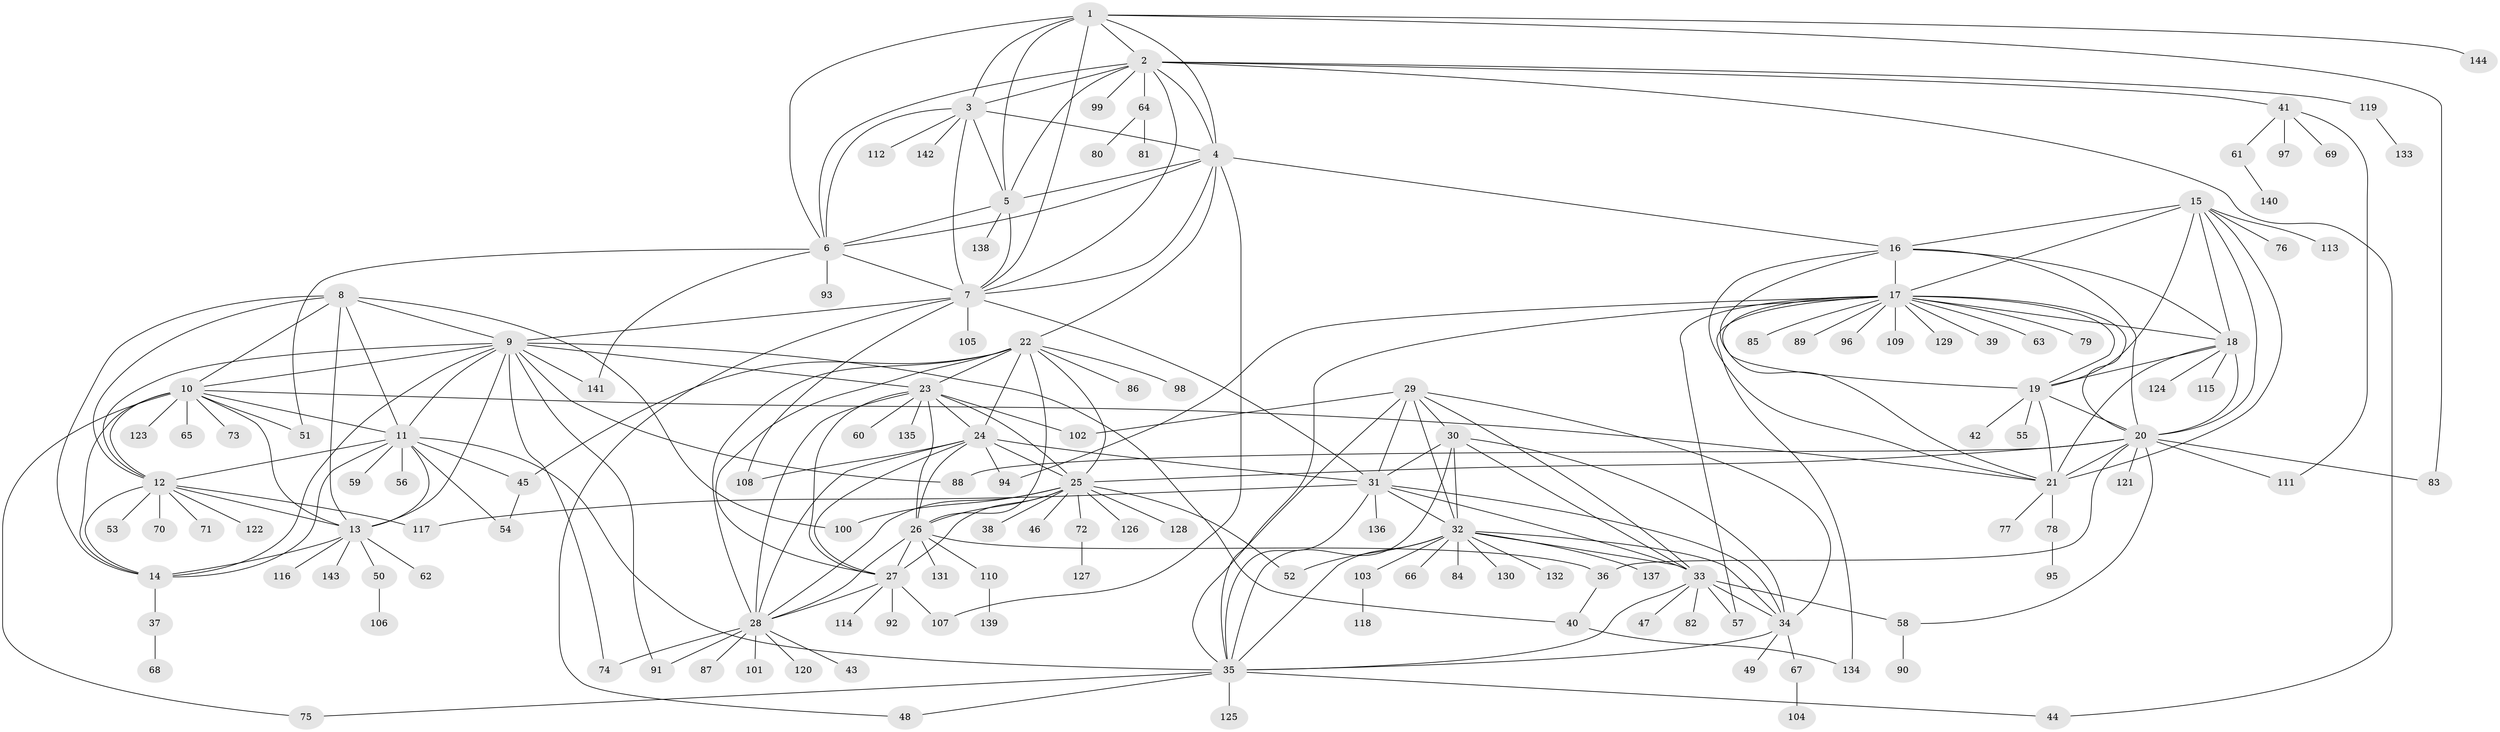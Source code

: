 // coarse degree distribution, {10: 0.042735042735042736, 6: 0.02564102564102564, 8: 0.02564102564102564, 9: 0.042735042735042736, 19: 0.008547008547008548, 11: 0.017094017094017096, 7: 0.02564102564102564, 15: 0.008547008547008548, 5: 0.008547008547008548, 16: 0.008547008547008548, 4: 0.017094017094017096, 12: 0.008547008547008548, 2: 0.2222222222222222, 1: 0.5128205128205128, 3: 0.02564102564102564}
// Generated by graph-tools (version 1.1) at 2025/24/03/03/25 07:24:09]
// undirected, 144 vertices, 248 edges
graph export_dot {
graph [start="1"]
  node [color=gray90,style=filled];
  1;
  2;
  3;
  4;
  5;
  6;
  7;
  8;
  9;
  10;
  11;
  12;
  13;
  14;
  15;
  16;
  17;
  18;
  19;
  20;
  21;
  22;
  23;
  24;
  25;
  26;
  27;
  28;
  29;
  30;
  31;
  32;
  33;
  34;
  35;
  36;
  37;
  38;
  39;
  40;
  41;
  42;
  43;
  44;
  45;
  46;
  47;
  48;
  49;
  50;
  51;
  52;
  53;
  54;
  55;
  56;
  57;
  58;
  59;
  60;
  61;
  62;
  63;
  64;
  65;
  66;
  67;
  68;
  69;
  70;
  71;
  72;
  73;
  74;
  75;
  76;
  77;
  78;
  79;
  80;
  81;
  82;
  83;
  84;
  85;
  86;
  87;
  88;
  89;
  90;
  91;
  92;
  93;
  94;
  95;
  96;
  97;
  98;
  99;
  100;
  101;
  102;
  103;
  104;
  105;
  106;
  107;
  108;
  109;
  110;
  111;
  112;
  113;
  114;
  115;
  116;
  117;
  118;
  119;
  120;
  121;
  122;
  123;
  124;
  125;
  126;
  127;
  128;
  129;
  130;
  131;
  132;
  133;
  134;
  135;
  136;
  137;
  138;
  139;
  140;
  141;
  142;
  143;
  144;
  1 -- 2;
  1 -- 3;
  1 -- 4;
  1 -- 5;
  1 -- 6;
  1 -- 7;
  1 -- 83;
  1 -- 144;
  2 -- 3;
  2 -- 4;
  2 -- 5;
  2 -- 6;
  2 -- 7;
  2 -- 41;
  2 -- 44;
  2 -- 64;
  2 -- 99;
  2 -- 119;
  3 -- 4;
  3 -- 5;
  3 -- 6;
  3 -- 7;
  3 -- 112;
  3 -- 142;
  4 -- 5;
  4 -- 6;
  4 -- 7;
  4 -- 16;
  4 -- 22;
  4 -- 107;
  5 -- 6;
  5 -- 7;
  5 -- 138;
  6 -- 7;
  6 -- 51;
  6 -- 93;
  6 -- 141;
  7 -- 9;
  7 -- 31;
  7 -- 48;
  7 -- 105;
  7 -- 108;
  8 -- 9;
  8 -- 10;
  8 -- 11;
  8 -- 12;
  8 -- 13;
  8 -- 14;
  8 -- 100;
  9 -- 10;
  9 -- 11;
  9 -- 12;
  9 -- 13;
  9 -- 14;
  9 -- 23;
  9 -- 40;
  9 -- 74;
  9 -- 88;
  9 -- 91;
  9 -- 141;
  10 -- 11;
  10 -- 12;
  10 -- 13;
  10 -- 14;
  10 -- 21;
  10 -- 51;
  10 -- 65;
  10 -- 73;
  10 -- 75;
  10 -- 123;
  11 -- 12;
  11 -- 13;
  11 -- 14;
  11 -- 35;
  11 -- 45;
  11 -- 54;
  11 -- 56;
  11 -- 59;
  12 -- 13;
  12 -- 14;
  12 -- 53;
  12 -- 70;
  12 -- 71;
  12 -- 117;
  12 -- 122;
  13 -- 14;
  13 -- 50;
  13 -- 62;
  13 -- 116;
  13 -- 143;
  14 -- 37;
  15 -- 16;
  15 -- 17;
  15 -- 18;
  15 -- 19;
  15 -- 20;
  15 -- 21;
  15 -- 76;
  15 -- 113;
  16 -- 17;
  16 -- 18;
  16 -- 19;
  16 -- 20;
  16 -- 21;
  17 -- 18;
  17 -- 19;
  17 -- 20;
  17 -- 21;
  17 -- 35;
  17 -- 39;
  17 -- 57;
  17 -- 63;
  17 -- 79;
  17 -- 85;
  17 -- 89;
  17 -- 94;
  17 -- 96;
  17 -- 109;
  17 -- 129;
  17 -- 134;
  18 -- 19;
  18 -- 20;
  18 -- 21;
  18 -- 115;
  18 -- 124;
  19 -- 20;
  19 -- 21;
  19 -- 42;
  19 -- 55;
  20 -- 21;
  20 -- 25;
  20 -- 36;
  20 -- 58;
  20 -- 83;
  20 -- 88;
  20 -- 111;
  20 -- 121;
  21 -- 77;
  21 -- 78;
  22 -- 23;
  22 -- 24;
  22 -- 25;
  22 -- 26;
  22 -- 27;
  22 -- 28;
  22 -- 45;
  22 -- 86;
  22 -- 98;
  23 -- 24;
  23 -- 25;
  23 -- 26;
  23 -- 27;
  23 -- 28;
  23 -- 60;
  23 -- 102;
  23 -- 135;
  24 -- 25;
  24 -- 26;
  24 -- 27;
  24 -- 28;
  24 -- 31;
  24 -- 94;
  24 -- 108;
  25 -- 26;
  25 -- 27;
  25 -- 28;
  25 -- 38;
  25 -- 46;
  25 -- 52;
  25 -- 72;
  25 -- 100;
  25 -- 126;
  25 -- 128;
  26 -- 27;
  26 -- 28;
  26 -- 36;
  26 -- 110;
  26 -- 131;
  27 -- 28;
  27 -- 92;
  27 -- 107;
  27 -- 114;
  28 -- 43;
  28 -- 74;
  28 -- 87;
  28 -- 91;
  28 -- 101;
  28 -- 120;
  29 -- 30;
  29 -- 31;
  29 -- 32;
  29 -- 33;
  29 -- 34;
  29 -- 35;
  29 -- 102;
  30 -- 31;
  30 -- 32;
  30 -- 33;
  30 -- 34;
  30 -- 35;
  31 -- 32;
  31 -- 33;
  31 -- 34;
  31 -- 35;
  31 -- 117;
  31 -- 136;
  32 -- 33;
  32 -- 34;
  32 -- 35;
  32 -- 52;
  32 -- 66;
  32 -- 84;
  32 -- 103;
  32 -- 130;
  32 -- 132;
  32 -- 137;
  33 -- 34;
  33 -- 35;
  33 -- 47;
  33 -- 57;
  33 -- 58;
  33 -- 82;
  34 -- 35;
  34 -- 49;
  34 -- 67;
  35 -- 44;
  35 -- 48;
  35 -- 75;
  35 -- 125;
  36 -- 40;
  37 -- 68;
  40 -- 134;
  41 -- 61;
  41 -- 69;
  41 -- 97;
  41 -- 111;
  45 -- 54;
  50 -- 106;
  58 -- 90;
  61 -- 140;
  64 -- 80;
  64 -- 81;
  67 -- 104;
  72 -- 127;
  78 -- 95;
  103 -- 118;
  110 -- 139;
  119 -- 133;
}
